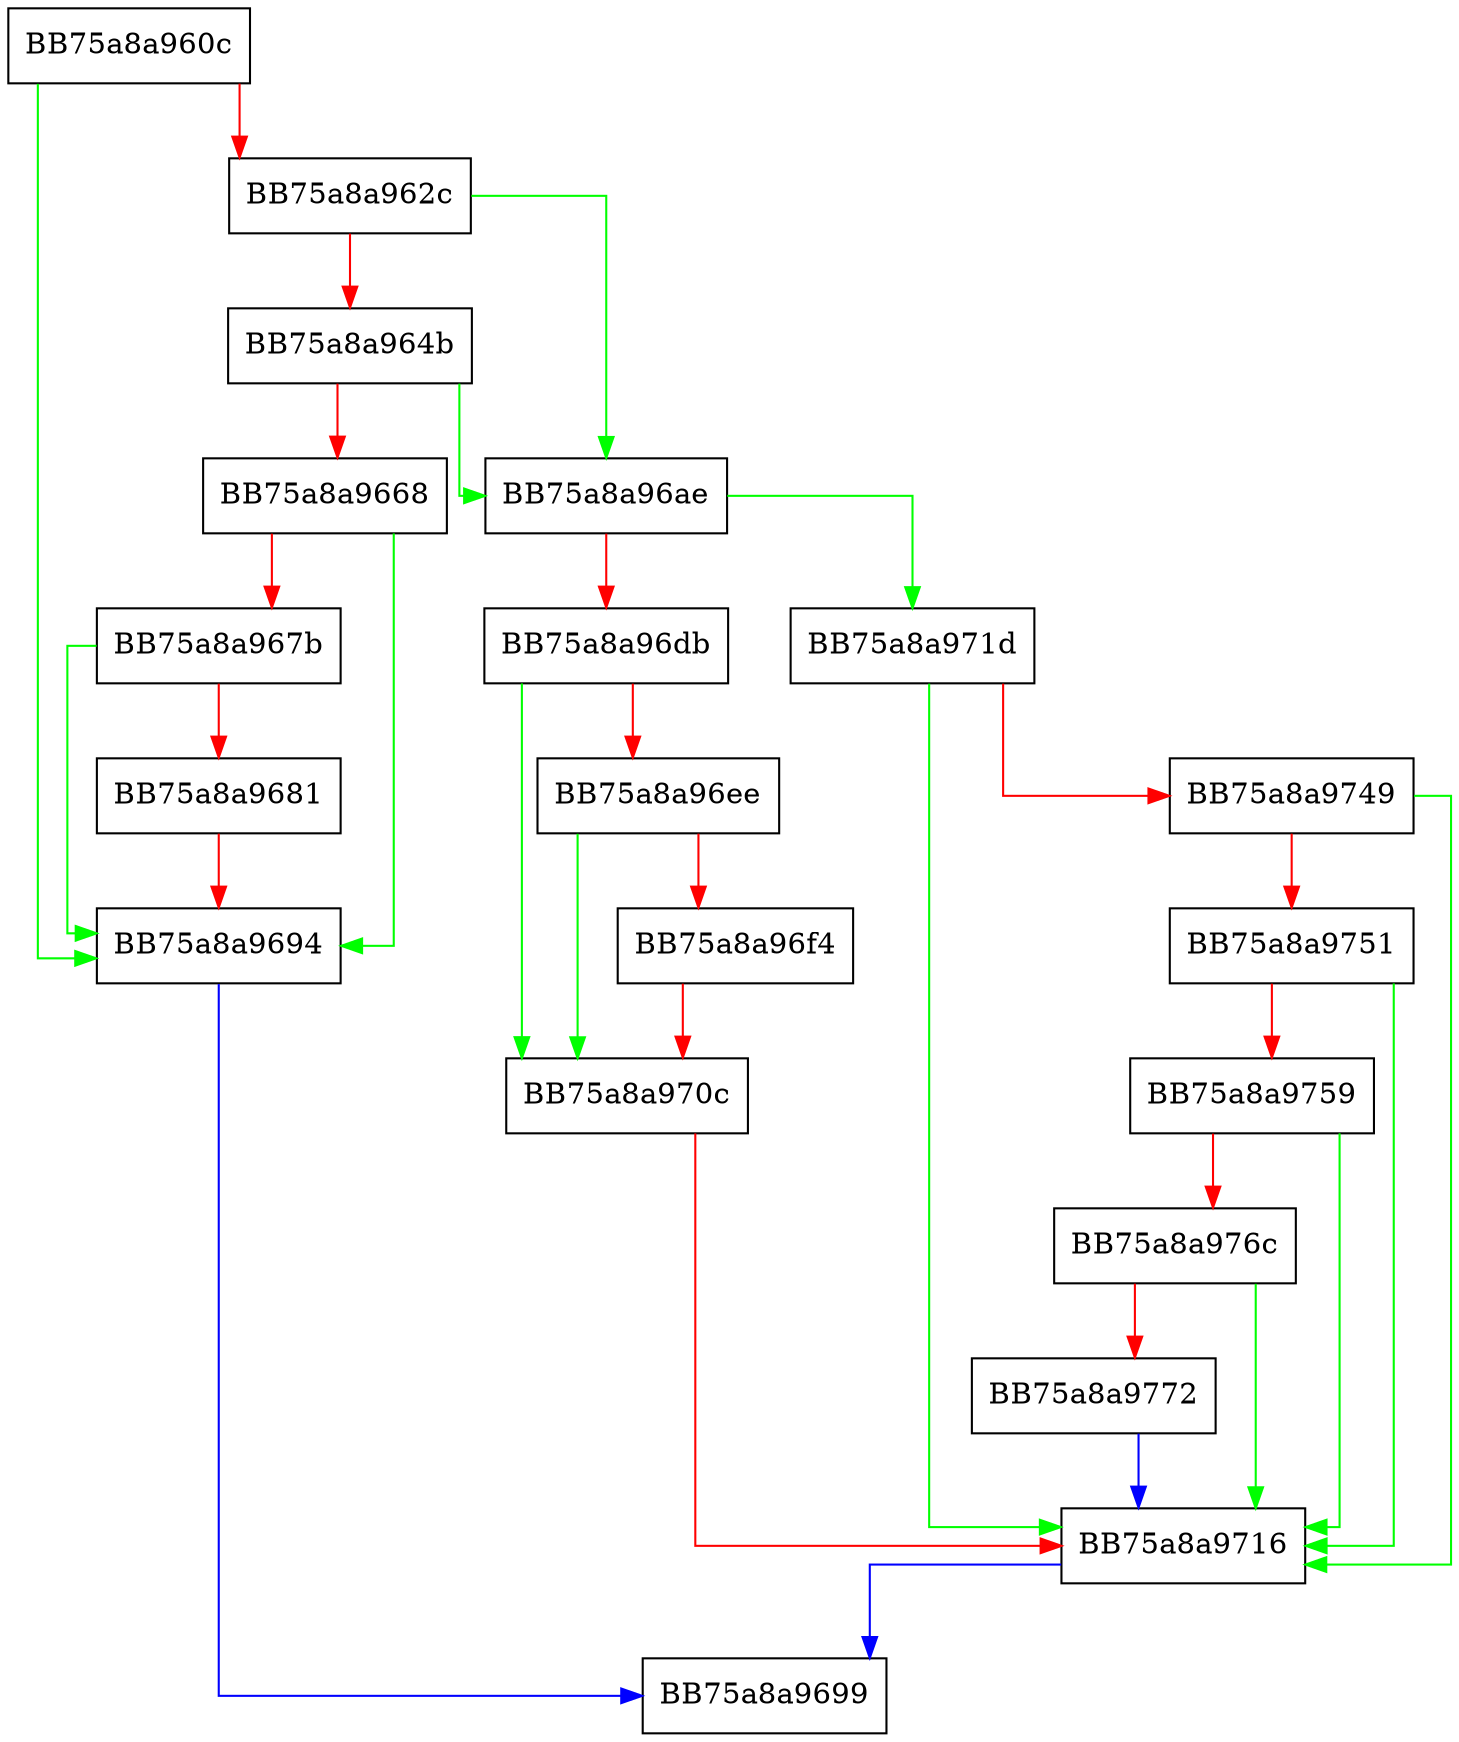 digraph ResScanFull {
  node [shape="box"];
  graph [splines=ortho];
  BB75a8a960c -> BB75a8a9694 [color="green"];
  BB75a8a960c -> BB75a8a962c [color="red"];
  BB75a8a962c -> BB75a8a96ae [color="green"];
  BB75a8a962c -> BB75a8a964b [color="red"];
  BB75a8a964b -> BB75a8a96ae [color="green"];
  BB75a8a964b -> BB75a8a9668 [color="red"];
  BB75a8a9668 -> BB75a8a9694 [color="green"];
  BB75a8a9668 -> BB75a8a967b [color="red"];
  BB75a8a967b -> BB75a8a9694 [color="green"];
  BB75a8a967b -> BB75a8a9681 [color="red"];
  BB75a8a9681 -> BB75a8a9694 [color="red"];
  BB75a8a9694 -> BB75a8a9699 [color="blue"];
  BB75a8a96ae -> BB75a8a971d [color="green"];
  BB75a8a96ae -> BB75a8a96db [color="red"];
  BB75a8a96db -> BB75a8a970c [color="green"];
  BB75a8a96db -> BB75a8a96ee [color="red"];
  BB75a8a96ee -> BB75a8a970c [color="green"];
  BB75a8a96ee -> BB75a8a96f4 [color="red"];
  BB75a8a96f4 -> BB75a8a970c [color="red"];
  BB75a8a970c -> BB75a8a9716 [color="red"];
  BB75a8a9716 -> BB75a8a9699 [color="blue"];
  BB75a8a971d -> BB75a8a9716 [color="green"];
  BB75a8a971d -> BB75a8a9749 [color="red"];
  BB75a8a9749 -> BB75a8a9716 [color="green"];
  BB75a8a9749 -> BB75a8a9751 [color="red"];
  BB75a8a9751 -> BB75a8a9716 [color="green"];
  BB75a8a9751 -> BB75a8a9759 [color="red"];
  BB75a8a9759 -> BB75a8a9716 [color="green"];
  BB75a8a9759 -> BB75a8a976c [color="red"];
  BB75a8a976c -> BB75a8a9716 [color="green"];
  BB75a8a976c -> BB75a8a9772 [color="red"];
  BB75a8a9772 -> BB75a8a9716 [color="blue"];
}
